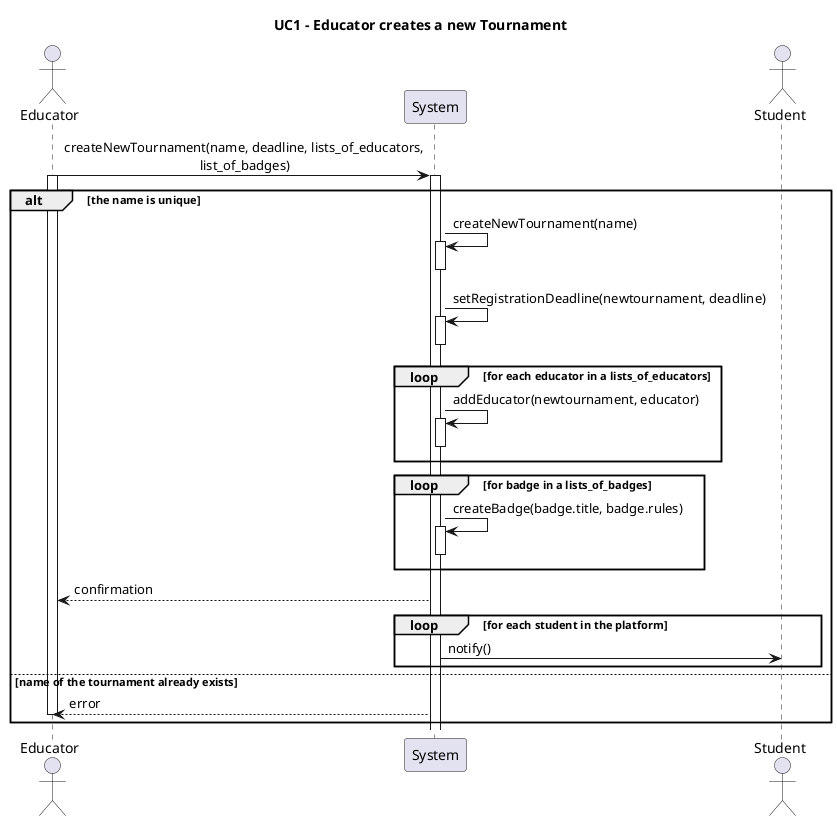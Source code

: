 @startuml UC1
title UC1 - Educator creates a new Tournament    

actor Educator

participant System
actor Student


Educator -> System ++: createNewTournament(name, deadline, lists_of_educators,\n\t\t\t\t\tlist_of_badges)
alt the name is unique

activate Educator

System -> System ++: createNewTournament(name)
deactivate System

System -> System ++: setRegistrationDeadline(newtournament, deadline)
deactivate System

loop for each educator in a lists_of_educators
    System -> System ++: addEducator(newtournament, educator)
    deactivate System
end

loop for badge in a lists_of_badges
    System -> System ++: createBadge(badge.title, badge.rules)
    deactivate System
end

System --> Educator : confirmation


loop for each student in the platform
    System -> Student : notify()

end
else name of the tournament already exists
    System --> Educator : error
    deactivate Educator
end


@enduml